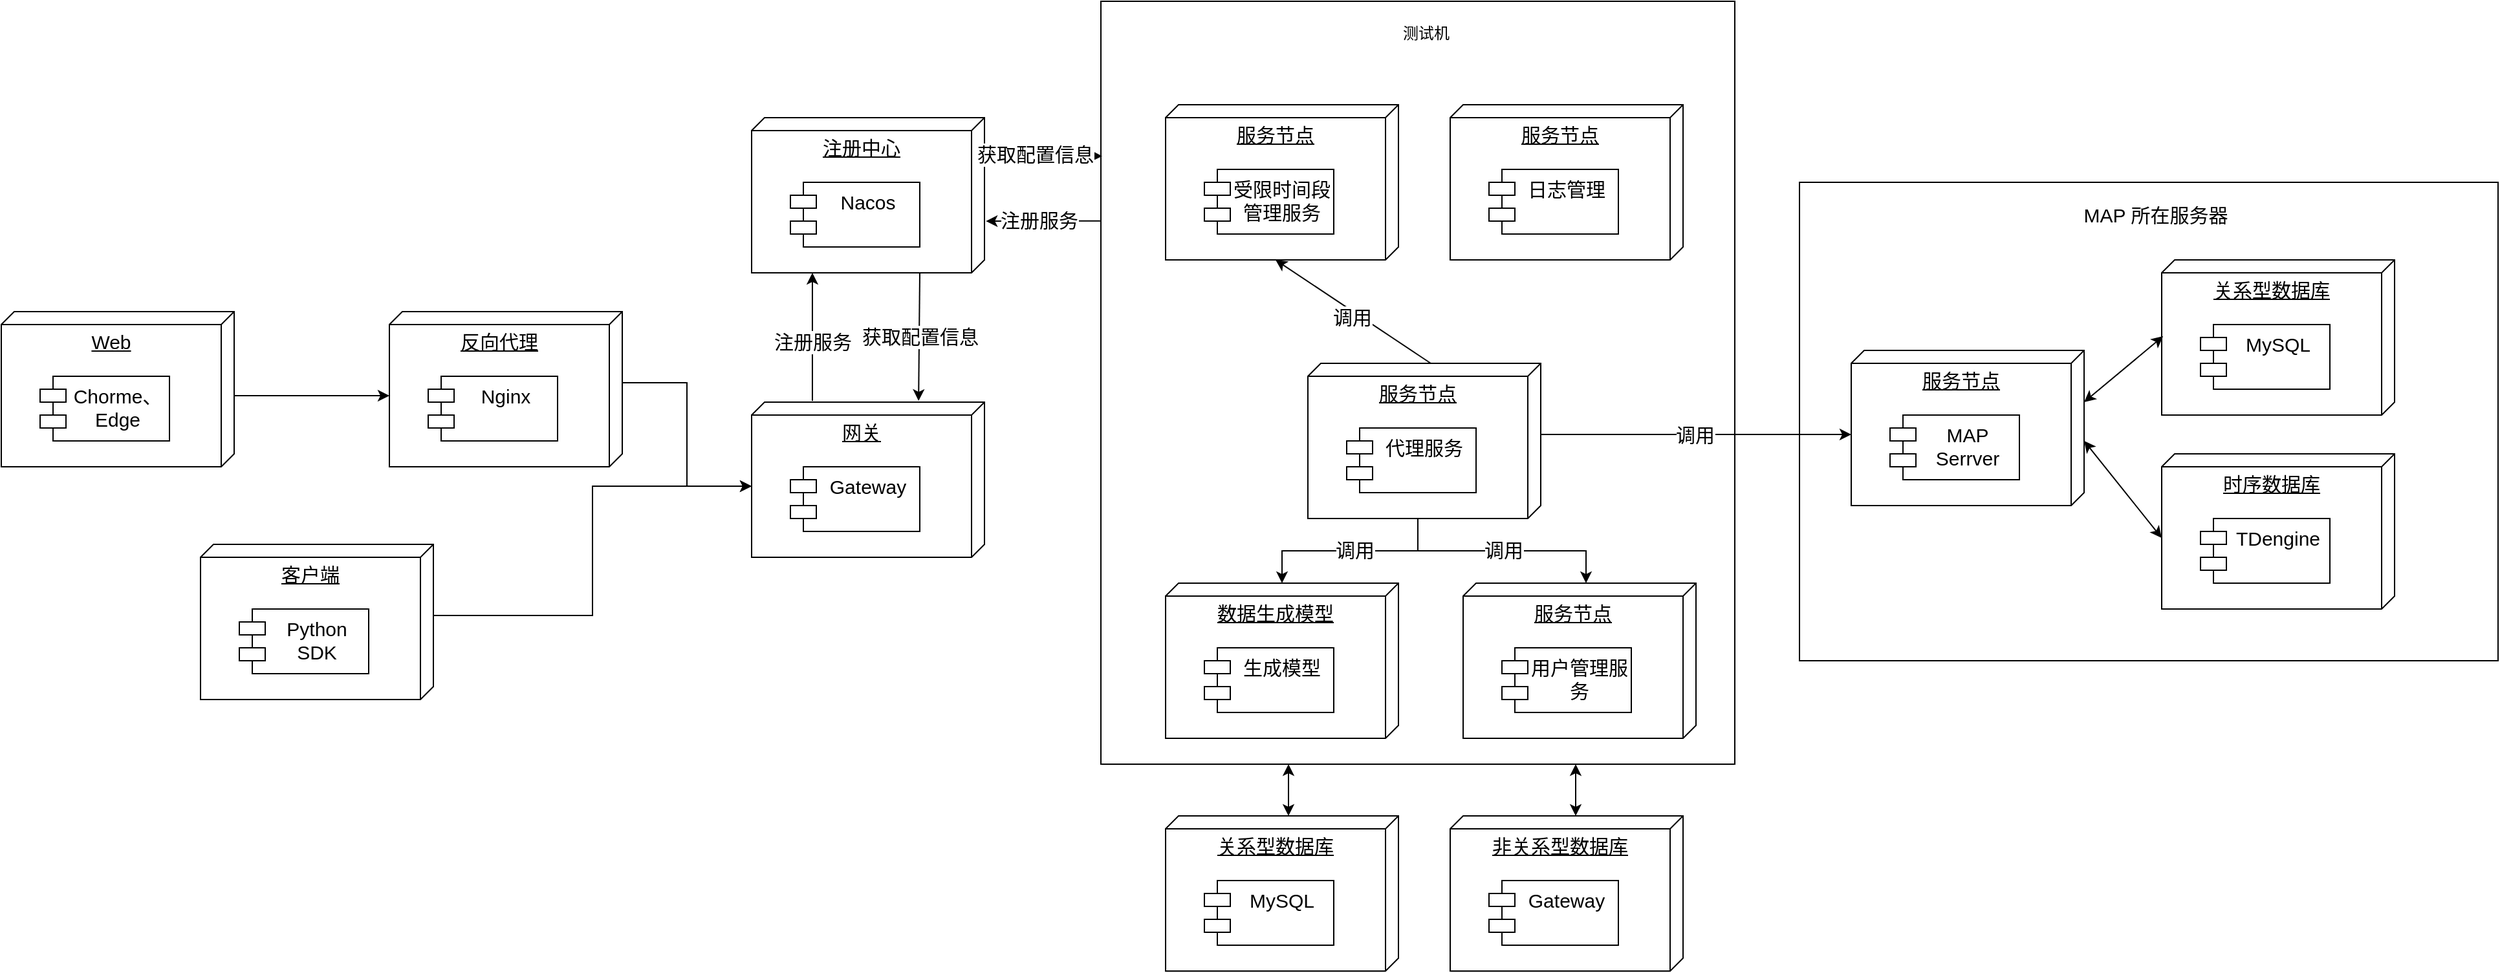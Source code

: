 <mxfile version="22.1.5" type="github">
  <diagram name="第 1 页" id="V-oogjPQDS9fqmX0PhTq">
    <mxGraphModel dx="1434" dy="772" grid="1" gridSize="10" guides="1" tooltips="1" connect="1" arrows="1" fold="1" page="1" pageScale="1" pageWidth="827" pageHeight="1169" math="0" shadow="0">
      <root>
        <mxCell id="0" />
        <mxCell id="1" parent="0" />
        <mxCell id="YCJXvAZseFVuk2YuzXn2-43" value="" style="rounded=0;whiteSpace=wrap;html=1;" vertex="1" parent="1">
          <mxGeometry x="1560" y="210" width="540" height="370" as="geometry" />
        </mxCell>
        <mxCell id="YCJXvAZseFVuk2YuzXn2-41" value="" style="rounded=0;whiteSpace=wrap;html=1;" vertex="1" parent="1">
          <mxGeometry x="1020" y="70" width="490" height="590" as="geometry" />
        </mxCell>
        <mxCell id="YCJXvAZseFVuk2YuzXn2-1" value="Web" style="verticalAlign=top;align=center;spacingTop=8;spacingLeft=2;spacingRight=12;shape=cube;size=10;direction=south;fontStyle=4;html=1;whiteSpace=wrap;fontSize=15;" vertex="1" parent="1">
          <mxGeometry x="170" y="310" width="180" height="120" as="geometry" />
        </mxCell>
        <mxCell id="YCJXvAZseFVuk2YuzXn2-2" value="Chorme、Edge" style="shape=module;align=left;spacingLeft=20;align=center;verticalAlign=top;whiteSpace=wrap;html=1;fontSize=15;" vertex="1" parent="1">
          <mxGeometry x="200" y="360" width="100" height="50" as="geometry" />
        </mxCell>
        <mxCell id="YCJXvAZseFVuk2YuzXn2-3" value="反向代理" style="verticalAlign=top;align=center;spacingTop=8;spacingLeft=2;spacingRight=12;shape=cube;size=10;direction=south;fontStyle=4;html=1;whiteSpace=wrap;fontSize=15;" vertex="1" parent="1">
          <mxGeometry x="470" y="310" width="180" height="120" as="geometry" />
        </mxCell>
        <mxCell id="YCJXvAZseFVuk2YuzXn2-4" value="Nginx" style="shape=module;align=left;spacingLeft=20;align=center;verticalAlign=top;whiteSpace=wrap;html=1;fontSize=15;" vertex="1" parent="1">
          <mxGeometry x="500" y="360" width="100" height="50" as="geometry" />
        </mxCell>
        <mxCell id="YCJXvAZseFVuk2YuzXn2-5" value="客户端" style="verticalAlign=top;align=center;spacingTop=8;spacingLeft=2;spacingRight=12;shape=cube;size=10;direction=south;fontStyle=4;html=1;whiteSpace=wrap;fontSize=15;" vertex="1" parent="1">
          <mxGeometry x="324" y="490" width="180" height="120" as="geometry" />
        </mxCell>
        <mxCell id="YCJXvAZseFVuk2YuzXn2-6" value="Python SDK" style="shape=module;align=left;spacingLeft=20;align=center;verticalAlign=top;whiteSpace=wrap;html=1;fontSize=15;" vertex="1" parent="1">
          <mxGeometry x="354" y="540" width="100" height="50" as="geometry" />
        </mxCell>
        <mxCell id="YCJXvAZseFVuk2YuzXn2-7" value="网关" style="verticalAlign=top;align=center;spacingTop=8;spacingLeft=2;spacingRight=12;shape=cube;size=10;direction=south;fontStyle=4;html=1;whiteSpace=wrap;fontSize=15;" vertex="1" parent="1">
          <mxGeometry x="750" y="380" width="180" height="120" as="geometry" />
        </mxCell>
        <mxCell id="YCJXvAZseFVuk2YuzXn2-8" value="Gateway" style="shape=module;align=left;spacingLeft=20;align=center;verticalAlign=top;whiteSpace=wrap;html=1;fontSize=15;" vertex="1" parent="1">
          <mxGeometry x="780" y="430" width="100" height="50" as="geometry" />
        </mxCell>
        <mxCell id="YCJXvAZseFVuk2YuzXn2-9" value="注册中心" style="verticalAlign=top;align=center;spacingTop=8;spacingLeft=2;spacingRight=12;shape=cube;size=10;direction=south;fontStyle=4;html=1;whiteSpace=wrap;fontSize=15;" vertex="1" parent="1">
          <mxGeometry x="750" y="160" width="180" height="120" as="geometry" />
        </mxCell>
        <mxCell id="YCJXvAZseFVuk2YuzXn2-10" value="Nacos" style="shape=module;align=left;spacingLeft=20;align=center;verticalAlign=top;whiteSpace=wrap;html=1;fontSize=15;" vertex="1" parent="1">
          <mxGeometry x="780" y="210" width="100" height="50" as="geometry" />
        </mxCell>
        <mxCell id="YCJXvAZseFVuk2YuzXn2-12" value="关系型数据库" style="verticalAlign=top;align=center;spacingTop=8;spacingLeft=2;spacingRight=12;shape=cube;size=10;direction=south;fontStyle=4;html=1;whiteSpace=wrap;fontSize=15;" vertex="1" parent="1">
          <mxGeometry x="1070" y="700" width="180" height="120" as="geometry" />
        </mxCell>
        <mxCell id="YCJXvAZseFVuk2YuzXn2-13" value="MySQL" style="shape=module;align=left;spacingLeft=20;align=center;verticalAlign=top;whiteSpace=wrap;html=1;fontSize=15;" vertex="1" parent="1">
          <mxGeometry x="1100" y="750" width="100" height="50" as="geometry" />
        </mxCell>
        <mxCell id="YCJXvAZseFVuk2YuzXn2-14" value="非关系型数据库" style="verticalAlign=top;align=center;spacingTop=8;spacingLeft=2;spacingRight=12;shape=cube;size=10;direction=south;fontStyle=4;html=1;whiteSpace=wrap;fontSize=15;" vertex="1" parent="1">
          <mxGeometry x="1290" y="700" width="180" height="120" as="geometry" />
        </mxCell>
        <mxCell id="YCJXvAZseFVuk2YuzXn2-15" value="Gateway" style="shape=module;align=left;spacingLeft=20;align=center;verticalAlign=top;whiteSpace=wrap;html=1;fontSize=15;" vertex="1" parent="1">
          <mxGeometry x="1320" y="750" width="100" height="50" as="geometry" />
        </mxCell>
        <mxCell id="YCJXvAZseFVuk2YuzXn2-54" style="edgeStyle=orthogonalEdgeStyle;rounded=0;orthogonalLoop=1;jettySize=auto;html=1;exitX=0;exitY=0;exitDx=120;exitDy=95;exitPerimeter=0;fontSize=15;" edge="1" parent="1" source="YCJXvAZseFVuk2YuzXn2-16" target="YCJXvAZseFVuk2YuzXn2-24">
          <mxGeometry relative="1" as="geometry" />
        </mxCell>
        <mxCell id="YCJXvAZseFVuk2YuzXn2-55" value="调用" style="edgeLabel;html=1;align=center;verticalAlign=middle;resizable=0;points=[];fontSize=15;" vertex="1" connectable="0" parent="YCJXvAZseFVuk2YuzXn2-54">
          <mxGeometry x="-0.045" y="-1" relative="1" as="geometry">
            <mxPoint as="offset" />
          </mxGeometry>
        </mxCell>
        <mxCell id="YCJXvAZseFVuk2YuzXn2-16" value="服务节点" style="verticalAlign=top;align=center;spacingTop=8;spacingLeft=2;spacingRight=12;shape=cube;size=10;direction=south;fontStyle=4;html=1;whiteSpace=wrap;fontSize=15;" vertex="1" parent="1">
          <mxGeometry x="1180" y="350" width="180" height="120" as="geometry" />
        </mxCell>
        <mxCell id="YCJXvAZseFVuk2YuzXn2-17" value="代理服务" style="shape=module;align=left;spacingLeft=20;align=center;verticalAlign=top;whiteSpace=wrap;html=1;fontSize=15;" vertex="1" parent="1">
          <mxGeometry x="1210" y="400" width="100" height="50" as="geometry" />
        </mxCell>
        <mxCell id="YCJXvAZseFVuk2YuzXn2-18" value="服务节点" style="verticalAlign=top;align=center;spacingTop=8;spacingLeft=2;spacingRight=12;shape=cube;size=10;direction=south;fontStyle=4;html=1;whiteSpace=wrap;fontSize=15;" vertex="1" parent="1">
          <mxGeometry x="1300" y="520" width="180" height="120" as="geometry" />
        </mxCell>
        <mxCell id="YCJXvAZseFVuk2YuzXn2-19" value="用户管理服务" style="shape=module;align=left;spacingLeft=20;align=center;verticalAlign=top;whiteSpace=wrap;html=1;fontSize=15;" vertex="1" parent="1">
          <mxGeometry x="1330" y="570" width="100" height="50" as="geometry" />
        </mxCell>
        <mxCell id="YCJXvAZseFVuk2YuzXn2-20" value="服务节点" style="verticalAlign=top;align=center;spacingTop=8;spacingLeft=2;spacingRight=12;shape=cube;size=10;direction=south;fontStyle=4;html=1;whiteSpace=wrap;fontSize=15;" vertex="1" parent="1">
          <mxGeometry x="1070" y="150" width="180" height="120" as="geometry" />
        </mxCell>
        <mxCell id="YCJXvAZseFVuk2YuzXn2-21" value="受限时间段管理服务" style="shape=module;align=left;spacingLeft=20;align=center;verticalAlign=top;whiteSpace=wrap;html=1;fontSize=15;" vertex="1" parent="1">
          <mxGeometry x="1100" y="200" width="100" height="50" as="geometry" />
        </mxCell>
        <mxCell id="YCJXvAZseFVuk2YuzXn2-22" value="服务节点" style="verticalAlign=top;align=center;spacingTop=8;spacingLeft=2;spacingRight=12;shape=cube;size=10;direction=south;fontStyle=4;html=1;whiteSpace=wrap;fontSize=15;" vertex="1" parent="1">
          <mxGeometry x="1290" y="150" width="180" height="120" as="geometry" />
        </mxCell>
        <mxCell id="YCJXvAZseFVuk2YuzXn2-23" value="日志管理" style="shape=module;align=left;spacingLeft=20;align=center;verticalAlign=top;whiteSpace=wrap;html=1;fontSize=15;" vertex="1" parent="1">
          <mxGeometry x="1320" y="200" width="100" height="50" as="geometry" />
        </mxCell>
        <mxCell id="YCJXvAZseFVuk2YuzXn2-24" value="数据生成模型" style="verticalAlign=top;align=center;spacingTop=8;spacingLeft=2;spacingRight=12;shape=cube;size=10;direction=south;fontStyle=4;html=1;whiteSpace=wrap;fontSize=15;" vertex="1" parent="1">
          <mxGeometry x="1070" y="520" width="180" height="120" as="geometry" />
        </mxCell>
        <mxCell id="YCJXvAZseFVuk2YuzXn2-25" value="生成模型" style="shape=module;align=left;spacingLeft=20;align=center;verticalAlign=top;whiteSpace=wrap;html=1;fontSize=15;" vertex="1" parent="1">
          <mxGeometry x="1100" y="570" width="100" height="50" as="geometry" />
        </mxCell>
        <mxCell id="YCJXvAZseFVuk2YuzXn2-26" value="服务节点" style="verticalAlign=top;align=center;spacingTop=8;spacingLeft=2;spacingRight=12;shape=cube;size=10;direction=south;fontStyle=4;html=1;whiteSpace=wrap;fontSize=15;" vertex="1" parent="1">
          <mxGeometry x="1600" y="340" width="180" height="120" as="geometry" />
        </mxCell>
        <mxCell id="YCJXvAZseFVuk2YuzXn2-27" value="MAP Serrver" style="shape=module;align=left;spacingLeft=20;align=center;verticalAlign=top;whiteSpace=wrap;html=1;fontSize=15;" vertex="1" parent="1">
          <mxGeometry x="1630" y="390" width="100" height="50" as="geometry" />
        </mxCell>
        <mxCell id="YCJXvAZseFVuk2YuzXn2-28" value="关系型数据库" style="verticalAlign=top;align=center;spacingTop=8;spacingLeft=2;spacingRight=12;shape=cube;size=10;direction=south;fontStyle=4;html=1;whiteSpace=wrap;fontSize=15;" vertex="1" parent="1">
          <mxGeometry x="1840" y="270" width="180" height="120" as="geometry" />
        </mxCell>
        <mxCell id="YCJXvAZseFVuk2YuzXn2-29" value="MySQL" style="shape=module;align=left;spacingLeft=20;align=center;verticalAlign=top;whiteSpace=wrap;html=1;fontSize=15;" vertex="1" parent="1">
          <mxGeometry x="1870" y="320" width="100" height="50" as="geometry" />
        </mxCell>
        <mxCell id="YCJXvAZseFVuk2YuzXn2-30" value="时序数据库" style="verticalAlign=top;align=center;spacingTop=8;spacingLeft=2;spacingRight=12;shape=cube;size=10;direction=south;fontStyle=4;html=1;whiteSpace=wrap;fontSize=15;" vertex="1" parent="1">
          <mxGeometry x="1840" y="420" width="180" height="120" as="geometry" />
        </mxCell>
        <mxCell id="YCJXvAZseFVuk2YuzXn2-31" value="TDengine" style="shape=module;align=left;spacingLeft=20;align=center;verticalAlign=top;whiteSpace=wrap;html=1;fontSize=15;" vertex="1" parent="1">
          <mxGeometry x="1870" y="470" width="100" height="50" as="geometry" />
        </mxCell>
        <mxCell id="YCJXvAZseFVuk2YuzXn2-32" style="edgeStyle=orthogonalEdgeStyle;rounded=0;orthogonalLoop=1;jettySize=auto;html=1;exitX=0.542;exitY=0;exitDx=0;exitDy=0;exitPerimeter=0;entryX=0;entryY=0;entryDx=65;entryDy=180;entryPerimeter=0;fontSize=15;" edge="1" parent="1" source="YCJXvAZseFVuk2YuzXn2-1" target="YCJXvAZseFVuk2YuzXn2-3">
          <mxGeometry relative="1" as="geometry" />
        </mxCell>
        <mxCell id="YCJXvAZseFVuk2YuzXn2-33" style="edgeStyle=orthogonalEdgeStyle;rounded=0;orthogonalLoop=1;jettySize=auto;html=1;exitX=0;exitY=0;exitDx=55;exitDy=0;exitPerimeter=0;entryX=0;entryY=0;entryDx=65;entryDy=180;entryPerimeter=0;fontSize=15;" edge="1" parent="1" source="YCJXvAZseFVuk2YuzXn2-3" target="YCJXvAZseFVuk2YuzXn2-7">
          <mxGeometry relative="1" as="geometry" />
        </mxCell>
        <mxCell id="YCJXvAZseFVuk2YuzXn2-34" style="edgeStyle=orthogonalEdgeStyle;rounded=0;orthogonalLoop=1;jettySize=auto;html=1;exitX=0;exitY=0;exitDx=55;exitDy=0;exitPerimeter=0;entryX=0;entryY=0;entryDx=65;entryDy=180;entryPerimeter=0;fontSize=15;" edge="1" parent="1" source="YCJXvAZseFVuk2YuzXn2-5" target="YCJXvAZseFVuk2YuzXn2-7">
          <mxGeometry relative="1" as="geometry" />
        </mxCell>
        <mxCell id="YCJXvAZseFVuk2YuzXn2-35" value="" style="endArrow=classic;html=1;rounded=0;entryX=1;entryY=0.739;entryDx=0;entryDy=0;entryPerimeter=0;exitX=-0.008;exitY=0.739;exitDx=0;exitDy=0;exitPerimeter=0;fontSize=15;" edge="1" parent="1" source="YCJXvAZseFVuk2YuzXn2-7" target="YCJXvAZseFVuk2YuzXn2-9">
          <mxGeometry width="50" height="50" relative="1" as="geometry">
            <mxPoint x="796" y="374" as="sourcePoint" />
            <mxPoint x="660" y="200" as="targetPoint" />
          </mxGeometry>
        </mxCell>
        <mxCell id="YCJXvAZseFVuk2YuzXn2-38" value="注册服务" style="edgeLabel;html=1;align=center;verticalAlign=middle;resizable=0;points=[];fontSize=15;" vertex="1" connectable="0" parent="YCJXvAZseFVuk2YuzXn2-35">
          <mxGeometry x="-0.07" relative="1" as="geometry">
            <mxPoint as="offset" />
          </mxGeometry>
        </mxCell>
        <mxCell id="YCJXvAZseFVuk2YuzXn2-39" value="" style="endArrow=classic;html=1;rounded=0;entryX=-0.008;entryY=0.283;entryDx=0;entryDy=0;entryPerimeter=0;fontSize=15;" edge="1" parent="1" target="YCJXvAZseFVuk2YuzXn2-7">
          <mxGeometry width="50" height="50" relative="1" as="geometry">
            <mxPoint x="880" y="280" as="sourcePoint" />
            <mxPoint x="920" y="290" as="targetPoint" />
            <Array as="points" />
          </mxGeometry>
        </mxCell>
        <mxCell id="YCJXvAZseFVuk2YuzXn2-40" value="获取配置信息" style="edgeLabel;html=1;align=center;verticalAlign=middle;resizable=0;points=[];fontSize=15;" vertex="1" connectable="0" parent="YCJXvAZseFVuk2YuzXn2-39">
          <mxGeometry x="-0.011" relative="1" as="geometry">
            <mxPoint as="offset" />
          </mxGeometry>
        </mxCell>
        <mxCell id="YCJXvAZseFVuk2YuzXn2-42" value="测试机" style="text;html=1;align=center;verticalAlign=middle;resizable=0;points=[];autosize=1;strokeColor=none;fillColor=none;" vertex="1" parent="1">
          <mxGeometry x="1241" y="80" width="60" height="30" as="geometry" />
        </mxCell>
        <mxCell id="YCJXvAZseFVuk2YuzXn2-44" value="MAP 所在服务器" style="text;html=1;align=center;verticalAlign=middle;resizable=0;points=[];autosize=1;strokeColor=none;fillColor=none;fontSize=15;" vertex="1" parent="1">
          <mxGeometry x="1770" y="220" width="130" height="30" as="geometry" />
        </mxCell>
        <mxCell id="YCJXvAZseFVuk2YuzXn2-45" style="edgeStyle=orthogonalEdgeStyle;rounded=0;orthogonalLoop=1;jettySize=auto;html=1;exitX=0.242;exitY=0.006;exitDx=0;exitDy=0;exitPerimeter=0;entryX=0.002;entryY=0.203;entryDx=0;entryDy=0;entryPerimeter=0;fontSize=15;" edge="1" parent="1" source="YCJXvAZseFVuk2YuzXn2-9" target="YCJXvAZseFVuk2YuzXn2-41">
          <mxGeometry relative="1" as="geometry" />
        </mxCell>
        <mxCell id="YCJXvAZseFVuk2YuzXn2-46" value="获取配置信息" style="edgeLabel;html=1;align=center;verticalAlign=middle;resizable=0;points=[];fontSize=15;" vertex="1" connectable="0" parent="YCJXvAZseFVuk2YuzXn2-45">
          <mxGeometry x="-0.137" y="1" relative="1" as="geometry">
            <mxPoint as="offset" />
          </mxGeometry>
        </mxCell>
        <mxCell id="YCJXvAZseFVuk2YuzXn2-47" style="edgeStyle=orthogonalEdgeStyle;rounded=0;orthogonalLoop=1;jettySize=auto;html=1;exitX=0;exitY=0.288;exitDx=0;exitDy=0;entryX=0.667;entryY=-0.006;entryDx=0;entryDy=0;entryPerimeter=0;exitPerimeter=0;fontSize=15;" edge="1" parent="1" source="YCJXvAZseFVuk2YuzXn2-41" target="YCJXvAZseFVuk2YuzXn2-9">
          <mxGeometry relative="1" as="geometry" />
        </mxCell>
        <mxCell id="YCJXvAZseFVuk2YuzXn2-48" value="注册服务" style="edgeLabel;html=1;align=center;verticalAlign=middle;resizable=0;points=[];fontSize=15;" vertex="1" connectable="0" parent="YCJXvAZseFVuk2YuzXn2-47">
          <mxGeometry x="0.093" y="-1" relative="1" as="geometry">
            <mxPoint as="offset" />
          </mxGeometry>
        </mxCell>
        <mxCell id="YCJXvAZseFVuk2YuzXn2-52" value="" style="endArrow=classic;html=1;rounded=0;exitX=0;exitY=0;exitDx=0;exitDy=85;exitPerimeter=0;entryX=0;entryY=0;entryDx=120;entryDy=95;entryPerimeter=0;fontSize=15;" edge="1" parent="1" source="YCJXvAZseFVuk2YuzXn2-16" target="YCJXvAZseFVuk2YuzXn2-20">
          <mxGeometry width="50" height="50" relative="1" as="geometry">
            <mxPoint x="700" y="120" as="sourcePoint" />
            <mxPoint x="750" y="70" as="targetPoint" />
          </mxGeometry>
        </mxCell>
        <mxCell id="YCJXvAZseFVuk2YuzXn2-53" value="调用" style="edgeLabel;html=1;align=center;verticalAlign=middle;resizable=0;points=[];fontSize=15;" vertex="1" connectable="0" parent="YCJXvAZseFVuk2YuzXn2-52">
          <mxGeometry x="-0.019" y="4" relative="1" as="geometry">
            <mxPoint as="offset" />
          </mxGeometry>
        </mxCell>
        <mxCell id="YCJXvAZseFVuk2YuzXn2-56" style="edgeStyle=orthogonalEdgeStyle;rounded=0;orthogonalLoop=1;jettySize=auto;html=1;exitX=0;exitY=0;exitDx=120;exitDy=95;exitPerimeter=0;entryX=0;entryY=0;entryDx=0;entryDy=85;entryPerimeter=0;fontSize=15;" edge="1" parent="1" source="YCJXvAZseFVuk2YuzXn2-16" target="YCJXvAZseFVuk2YuzXn2-18">
          <mxGeometry relative="1" as="geometry" />
        </mxCell>
        <mxCell id="YCJXvAZseFVuk2YuzXn2-57" value="调用" style="edgeLabel;html=1;align=center;verticalAlign=middle;resizable=0;points=[];fontSize=15;" vertex="1" connectable="0" parent="YCJXvAZseFVuk2YuzXn2-56">
          <mxGeometry x="0.011" y="1" relative="1" as="geometry">
            <mxPoint as="offset" />
          </mxGeometry>
        </mxCell>
        <mxCell id="YCJXvAZseFVuk2YuzXn2-58" style="edgeStyle=orthogonalEdgeStyle;rounded=0;orthogonalLoop=1;jettySize=auto;html=1;exitX=0;exitY=0;exitDx=55;exitDy=0;exitPerimeter=0;entryX=0;entryY=0;entryDx=65;entryDy=180;entryPerimeter=0;fontSize=15;" edge="1" parent="1" source="YCJXvAZseFVuk2YuzXn2-16" target="YCJXvAZseFVuk2YuzXn2-26">
          <mxGeometry relative="1" as="geometry" />
        </mxCell>
        <mxCell id="YCJXvAZseFVuk2YuzXn2-59" value="调用" style="edgeLabel;html=1;align=center;verticalAlign=middle;resizable=0;points=[];fontSize=15;" vertex="1" connectable="0" parent="YCJXvAZseFVuk2YuzXn2-58">
          <mxGeometry x="-0.008" relative="1" as="geometry">
            <mxPoint as="offset" />
          </mxGeometry>
        </mxCell>
        <mxCell id="YCJXvAZseFVuk2YuzXn2-60" value="" style="endArrow=classic;startArrow=classic;html=1;rounded=0;exitX=0;exitY=0;exitDx=0;exitDy=85;exitPerimeter=0;fontSize=15;" edge="1" parent="1" source="YCJXvAZseFVuk2YuzXn2-12">
          <mxGeometry width="50" height="50" relative="1" as="geometry">
            <mxPoint x="950" y="740" as="sourcePoint" />
            <mxPoint x="1165" y="660" as="targetPoint" />
          </mxGeometry>
        </mxCell>
        <mxCell id="YCJXvAZseFVuk2YuzXn2-61" value="" style="endArrow=classic;startArrow=classic;html=1;rounded=0;exitX=0;exitY=0;exitDx=0;exitDy=85;exitPerimeter=0;fontSize=15;" edge="1" parent="1">
          <mxGeometry width="50" height="50" relative="1" as="geometry">
            <mxPoint x="1387" y="700" as="sourcePoint" />
            <mxPoint x="1387" y="660" as="targetPoint" />
          </mxGeometry>
        </mxCell>
        <mxCell id="YCJXvAZseFVuk2YuzXn2-62" value="" style="endArrow=classic;startArrow=classic;html=1;rounded=0;entryX=0.492;entryY=0.994;entryDx=0;entryDy=0;entryPerimeter=0;" edge="1" parent="1" target="YCJXvAZseFVuk2YuzXn2-28">
          <mxGeometry width="50" height="50" relative="1" as="geometry">
            <mxPoint x="1780" y="380" as="sourcePoint" />
            <mxPoint x="1830" y="330" as="targetPoint" />
          </mxGeometry>
        </mxCell>
        <mxCell id="YCJXvAZseFVuk2YuzXn2-63" value="" style="endArrow=classic;startArrow=classic;html=1;rounded=0;entryX=0;entryY=0;entryDx=65;entryDy=180;entryPerimeter=0;" edge="1" parent="1" target="YCJXvAZseFVuk2YuzXn2-30">
          <mxGeometry width="50" height="50" relative="1" as="geometry">
            <mxPoint x="1780" y="410" as="sourcePoint" />
            <mxPoint x="1851" y="339" as="targetPoint" />
          </mxGeometry>
        </mxCell>
      </root>
    </mxGraphModel>
  </diagram>
</mxfile>
